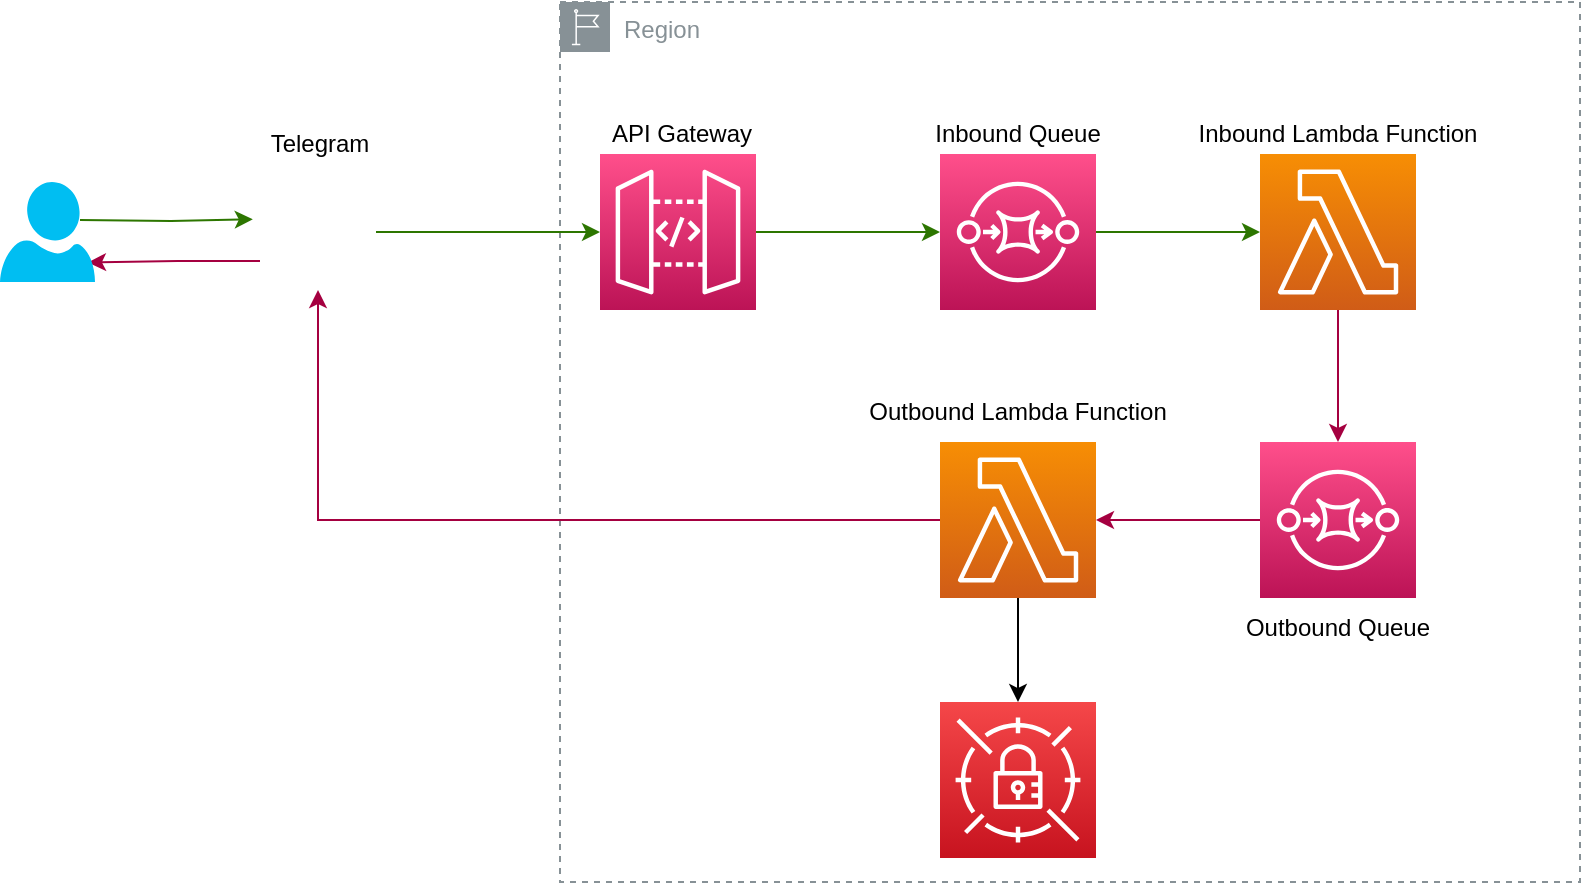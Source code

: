 <mxfile version="17.4.1" type="device"><diagram id="NupIPGYvSLHQWlZXWclx" name="Page-1"><mxGraphModel dx="1038" dy="547" grid="1" gridSize="10" guides="1" tooltips="1" connect="1" arrows="1" fold="1" page="1" pageScale="1" pageWidth="827" pageHeight="1169" math="0" shadow="0"><root><mxCell id="0"/><mxCell id="1" parent="0"/><mxCell id="FyjzoIo2KWD0qK0pbBGs-5" value="Region" style="sketch=0;outlineConnect=0;gradientColor=none;html=1;whiteSpace=wrap;fontSize=12;fontStyle=0;shape=mxgraph.aws4.group;grIcon=mxgraph.aws4.group_region;strokeColor=#879196;fillColor=none;verticalAlign=top;align=left;spacingLeft=30;fontColor=#879196;dashed=1;" vertex="1" parent="1"><mxGeometry x="290" y="160" width="510" height="440" as="geometry"/></mxCell><mxCell id="FyjzoIo2KWD0qK0pbBGs-13" value="" style="edgeStyle=orthogonalEdgeStyle;rounded=0;orthogonalLoop=1;jettySize=auto;html=1;fillColor=#60a917;strokeColor=#2D7600;" edge="1" parent="1" source="FyjzoIo2KWD0qK0pbBGs-6" target="FyjzoIo2KWD0qK0pbBGs-12"><mxGeometry relative="1" as="geometry"/></mxCell><mxCell id="FyjzoIo2KWD0qK0pbBGs-24" style="edgeStyle=orthogonalEdgeStyle;rounded=0;orthogonalLoop=1;jettySize=auto;html=1;exitX=0;exitY=0.75;exitDx=0;exitDy=0;entryX=0.926;entryY=0.804;entryDx=0;entryDy=0;entryPerimeter=0;fillColor=#d80073;strokeColor=#A50040;" edge="1" parent="1" source="FyjzoIo2KWD0qK0pbBGs-6" target="FyjzoIo2KWD0qK0pbBGs-7"><mxGeometry relative="1" as="geometry"/></mxCell><mxCell id="FyjzoIo2KWD0qK0pbBGs-6" value="" style="shape=image;html=1;verticalAlign=top;verticalLabelPosition=bottom;labelBackgroundColor=#ffffff;imageAspect=0;aspect=fixed;image=https://cdn2.iconfinder.com/data/icons/social-media-2420/512/Telegram-128.png" vertex="1" parent="1"><mxGeometry x="140" y="246" width="58" height="58" as="geometry"/></mxCell><mxCell id="FyjzoIo2KWD0qK0pbBGs-9" value="" style="edgeStyle=orthogonalEdgeStyle;rounded=0;orthogonalLoop=1;jettySize=auto;html=1;fillColor=#60a917;strokeColor=#2D7600;entryX=-0.062;entryY=0.39;entryDx=0;entryDy=0;entryPerimeter=0;" edge="1" parent="1" target="FyjzoIo2KWD0qK0pbBGs-6"><mxGeometry relative="1" as="geometry"><mxPoint x="50" y="269" as="sourcePoint"/></mxGeometry></mxCell><mxCell id="FyjzoIo2KWD0qK0pbBGs-7" value="" style="verticalLabelPosition=bottom;html=1;verticalAlign=top;align=center;strokeColor=none;fillColor=#00BEF2;shape=mxgraph.azure.user;" vertex="1" parent="1"><mxGeometry x="10" y="250" width="47.5" height="50" as="geometry"/></mxCell><mxCell id="FyjzoIo2KWD0qK0pbBGs-15" value="" style="edgeStyle=orthogonalEdgeStyle;rounded=0;orthogonalLoop=1;jettySize=auto;html=1;fillColor=#60a917;strokeColor=#2D7600;" edge="1" parent="1" source="FyjzoIo2KWD0qK0pbBGs-12" target="FyjzoIo2KWD0qK0pbBGs-14"><mxGeometry relative="1" as="geometry"/></mxCell><mxCell id="FyjzoIo2KWD0qK0pbBGs-12" value="" style="sketch=0;points=[[0,0,0],[0.25,0,0],[0.5,0,0],[0.75,0,0],[1,0,0],[0,1,0],[0.25,1,0],[0.5,1,0],[0.75,1,0],[1,1,0],[0,0.25,0],[0,0.5,0],[0,0.75,0],[1,0.25,0],[1,0.5,0],[1,0.75,0]];outlineConnect=0;fontColor=#232F3E;gradientColor=#FF4F8B;gradientDirection=north;fillColor=#BC1356;strokeColor=#ffffff;dashed=0;verticalLabelPosition=bottom;verticalAlign=top;align=center;html=1;fontSize=12;fontStyle=0;aspect=fixed;shape=mxgraph.aws4.resourceIcon;resIcon=mxgraph.aws4.api_gateway;" vertex="1" parent="1"><mxGeometry x="310" y="236" width="78" height="78" as="geometry"/></mxCell><mxCell id="FyjzoIo2KWD0qK0pbBGs-17" value="" style="edgeStyle=orthogonalEdgeStyle;rounded=0;orthogonalLoop=1;jettySize=auto;html=1;fillColor=#60a917;strokeColor=#2D7600;" edge="1" parent="1" source="FyjzoIo2KWD0qK0pbBGs-14" target="FyjzoIo2KWD0qK0pbBGs-16"><mxGeometry relative="1" as="geometry"/></mxCell><mxCell id="FyjzoIo2KWD0qK0pbBGs-14" value="" style="sketch=0;points=[[0,0,0],[0.25,0,0],[0.5,0,0],[0.75,0,0],[1,0,0],[0,1,0],[0.25,1,0],[0.5,1,0],[0.75,1,0],[1,1,0],[0,0.25,0],[0,0.5,0],[0,0.75,0],[1,0.25,0],[1,0.5,0],[1,0.75,0]];outlineConnect=0;fontColor=#232F3E;gradientColor=#FF4F8B;gradientDirection=north;fillColor=#BC1356;strokeColor=#ffffff;dashed=0;verticalLabelPosition=bottom;verticalAlign=top;align=center;html=1;fontSize=12;fontStyle=0;aspect=fixed;shape=mxgraph.aws4.resourceIcon;resIcon=mxgraph.aws4.sqs;" vertex="1" parent="1"><mxGeometry x="480" y="236" width="78" height="78" as="geometry"/></mxCell><mxCell id="FyjzoIo2KWD0qK0pbBGs-19" value="" style="edgeStyle=orthogonalEdgeStyle;rounded=0;orthogonalLoop=1;jettySize=auto;html=1;fillColor=#d80073;strokeColor=#A50040;" edge="1" parent="1" source="FyjzoIo2KWD0qK0pbBGs-16" target="FyjzoIo2KWD0qK0pbBGs-18"><mxGeometry relative="1" as="geometry"/></mxCell><mxCell id="FyjzoIo2KWD0qK0pbBGs-16" value="" style="sketch=0;points=[[0,0,0],[0.25,0,0],[0.5,0,0],[0.75,0,0],[1,0,0],[0,1,0],[0.25,1,0],[0.5,1,0],[0.75,1,0],[1,1,0],[0,0.25,0],[0,0.5,0],[0,0.75,0],[1,0.25,0],[1,0.5,0],[1,0.75,0]];outlineConnect=0;fontColor=#232F3E;gradientColor=#F78E04;gradientDirection=north;fillColor=#D05C17;strokeColor=#ffffff;dashed=0;verticalLabelPosition=bottom;verticalAlign=top;align=center;html=1;fontSize=12;fontStyle=0;aspect=fixed;shape=mxgraph.aws4.resourceIcon;resIcon=mxgraph.aws4.lambda;" vertex="1" parent="1"><mxGeometry x="640" y="236" width="78" height="78" as="geometry"/></mxCell><mxCell id="FyjzoIo2KWD0qK0pbBGs-21" value="" style="edgeStyle=orthogonalEdgeStyle;rounded=0;orthogonalLoop=1;jettySize=auto;html=1;fillColor=#d80073;strokeColor=#A50040;" edge="1" parent="1" source="FyjzoIo2KWD0qK0pbBGs-18" target="FyjzoIo2KWD0qK0pbBGs-20"><mxGeometry relative="1" as="geometry"/></mxCell><mxCell id="FyjzoIo2KWD0qK0pbBGs-18" value="" style="sketch=0;points=[[0,0,0],[0.25,0,0],[0.5,0,0],[0.75,0,0],[1,0,0],[0,1,0],[0.25,1,0],[0.5,1,0],[0.75,1,0],[1,1,0],[0,0.25,0],[0,0.5,0],[0,0.75,0],[1,0.25,0],[1,0.5,0],[1,0.75,0]];outlineConnect=0;fontColor=#232F3E;gradientColor=#FF4F8B;gradientDirection=north;fillColor=#BC1356;strokeColor=#ffffff;dashed=0;verticalLabelPosition=bottom;verticalAlign=top;align=center;html=1;fontSize=12;fontStyle=0;aspect=fixed;shape=mxgraph.aws4.resourceIcon;resIcon=mxgraph.aws4.sqs;" vertex="1" parent="1"><mxGeometry x="640" y="380" width="78" height="78" as="geometry"/></mxCell><mxCell id="FyjzoIo2KWD0qK0pbBGs-22" style="edgeStyle=orthogonalEdgeStyle;rounded=0;orthogonalLoop=1;jettySize=auto;html=1;exitX=0;exitY=0.5;exitDx=0;exitDy=0;exitPerimeter=0;entryX=0.5;entryY=1;entryDx=0;entryDy=0;fillColor=#d80073;strokeColor=#A50040;" edge="1" parent="1" source="FyjzoIo2KWD0qK0pbBGs-20" target="FyjzoIo2KWD0qK0pbBGs-6"><mxGeometry relative="1" as="geometry"/></mxCell><mxCell id="FyjzoIo2KWD0qK0pbBGs-35" style="edgeStyle=orthogonalEdgeStyle;rounded=0;orthogonalLoop=1;jettySize=auto;html=1;exitX=0.5;exitY=1;exitDx=0;exitDy=0;exitPerimeter=0;entryX=0.5;entryY=0;entryDx=0;entryDy=0;entryPerimeter=0;" edge="1" parent="1" source="FyjzoIo2KWD0qK0pbBGs-20" target="FyjzoIo2KWD0qK0pbBGs-31"><mxGeometry relative="1" as="geometry"/></mxCell><mxCell id="FyjzoIo2KWD0qK0pbBGs-20" value="" style="sketch=0;points=[[0,0,0],[0.25,0,0],[0.5,0,0],[0.75,0,0],[1,0,0],[0,1,0],[0.25,1,0],[0.5,1,0],[0.75,1,0],[1,1,0],[0,0.25,0],[0,0.5,0],[0,0.75,0],[1,0.25,0],[1,0.5,0],[1,0.75,0]];outlineConnect=0;fontColor=#232F3E;gradientColor=#F78E04;gradientDirection=north;fillColor=#D05C17;strokeColor=#ffffff;dashed=0;verticalLabelPosition=bottom;verticalAlign=top;align=center;html=1;fontSize=12;fontStyle=0;aspect=fixed;shape=mxgraph.aws4.resourceIcon;resIcon=mxgraph.aws4.lambda;" vertex="1" parent="1"><mxGeometry x="480" y="380" width="78" height="78" as="geometry"/></mxCell><mxCell id="FyjzoIo2KWD0qK0pbBGs-25" value="API Gateway" style="text;html=1;strokeColor=none;fillColor=none;align=center;verticalAlign=middle;whiteSpace=wrap;rounded=0;" vertex="1" parent="1"><mxGeometry x="306" y="211" width="90" height="30" as="geometry"/></mxCell><mxCell id="FyjzoIo2KWD0qK0pbBGs-26" value="Inbound Queue" style="text;html=1;strokeColor=none;fillColor=none;align=center;verticalAlign=middle;whiteSpace=wrap;rounded=0;" vertex="1" parent="1"><mxGeometry x="474" y="211" width="90" height="30" as="geometry"/></mxCell><mxCell id="FyjzoIo2KWD0qK0pbBGs-27" value="Inbound Lambda Function" style="text;html=1;strokeColor=none;fillColor=none;align=center;verticalAlign=middle;whiteSpace=wrap;rounded=0;" vertex="1" parent="1"><mxGeometry x="606" y="211" width="146" height="30" as="geometry"/></mxCell><mxCell id="FyjzoIo2KWD0qK0pbBGs-28" value="Outbound Queue" style="text;html=1;strokeColor=none;fillColor=none;align=center;verticalAlign=middle;whiteSpace=wrap;rounded=0;" vertex="1" parent="1"><mxGeometry x="606" y="458" width="146" height="30" as="geometry"/></mxCell><mxCell id="FyjzoIo2KWD0qK0pbBGs-29" value="Outbound Lambda Function" style="text;html=1;strokeColor=none;fillColor=none;align=center;verticalAlign=middle;whiteSpace=wrap;rounded=0;" vertex="1" parent="1"><mxGeometry x="443" y="350" width="152" height="30" as="geometry"/></mxCell><mxCell id="FyjzoIo2KWD0qK0pbBGs-30" value="Telegram" style="text;html=1;strokeColor=none;fillColor=none;align=center;verticalAlign=middle;whiteSpace=wrap;rounded=0;" vertex="1" parent="1"><mxGeometry x="140" y="216" width="60" height="30" as="geometry"/></mxCell><mxCell id="FyjzoIo2KWD0qK0pbBGs-31" value="" style="sketch=0;points=[[0,0,0],[0.25,0,0],[0.5,0,0],[0.75,0,0],[1,0,0],[0,1,0],[0.25,1,0],[0.5,1,0],[0.75,1,0],[1,1,0],[0,0.25,0],[0,0.5,0],[0,0.75,0],[1,0.25,0],[1,0.5,0],[1,0.75,0]];outlineConnect=0;fontColor=#232F3E;gradientColor=#F54749;gradientDirection=north;fillColor=#C7131F;strokeColor=#ffffff;dashed=0;verticalLabelPosition=bottom;verticalAlign=top;align=center;html=1;fontSize=12;fontStyle=0;aspect=fixed;shape=mxgraph.aws4.resourceIcon;resIcon=mxgraph.aws4.secrets_manager;" vertex="1" parent="1"><mxGeometry x="480" y="510" width="78" height="78" as="geometry"/></mxCell></root></mxGraphModel></diagram></mxfile>